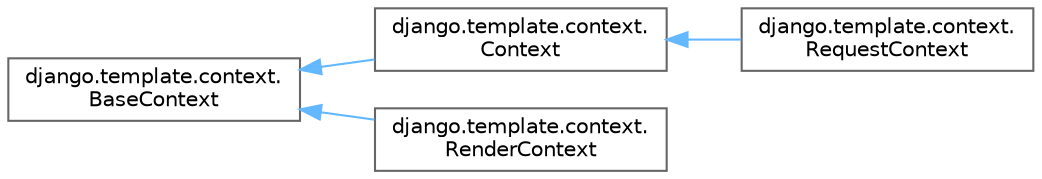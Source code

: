 digraph "Graphical Class Hierarchy"
{
 // LATEX_PDF_SIZE
  bgcolor="transparent";
  edge [fontname=Helvetica,fontsize=10,labelfontname=Helvetica,labelfontsize=10];
  node [fontname=Helvetica,fontsize=10,shape=box,height=0.2,width=0.4];
  rankdir="LR";
  Node0 [id="Node000000",label="django.template.context.\lBaseContext",height=0.2,width=0.4,color="grey40", fillcolor="white", style="filled",URL="$classdjango_1_1template_1_1context_1_1_base_context.html",tooltip=" "];
  Node0 -> Node1 [id="edge1627_Node000000_Node000001",dir="back",color="steelblue1",style="solid",tooltip=" "];
  Node1 [id="Node000001",label="django.template.context.\lContext",height=0.2,width=0.4,color="grey40", fillcolor="white", style="filled",URL="$classdjango_1_1template_1_1context_1_1_context.html",tooltip=" "];
  Node1 -> Node2 [id="edge1628_Node000001_Node000002",dir="back",color="steelblue1",style="solid",tooltip=" "];
  Node2 [id="Node000002",label="django.template.context.\lRequestContext",height=0.2,width=0.4,color="grey40", fillcolor="white", style="filled",URL="$classdjango_1_1template_1_1context_1_1_request_context.html",tooltip=" "];
  Node0 -> Node3 [id="edge1629_Node000000_Node000003",dir="back",color="steelblue1",style="solid",tooltip=" "];
  Node3 [id="Node000003",label="django.template.context.\lRenderContext",height=0.2,width=0.4,color="grey40", fillcolor="white", style="filled",URL="$classdjango_1_1template_1_1context_1_1_render_context.html",tooltip=" "];
}
